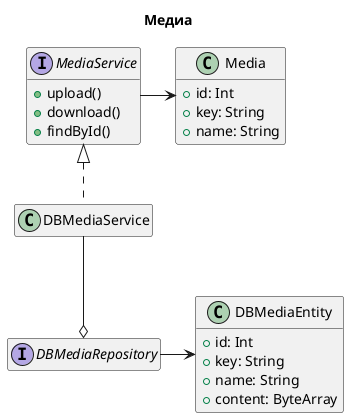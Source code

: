 @startuml

hide empty members
allowmixing

title "Медиа"

interface MediaService {
    + upload()
    + download()
    + findById()
}

class Media {
    + id: Int
    + key: String
    + name: String
}

MediaService -> Media


class DBMediaService implements MediaService

interface DBMediaRepository

class DBMediaEntity {
    + id: Int
    + key: String
    + name: String
    + content: ByteArray
}

DBMediaRepository -> DBMediaEntity
DBMediaService --o DBMediaRepository


@enduml